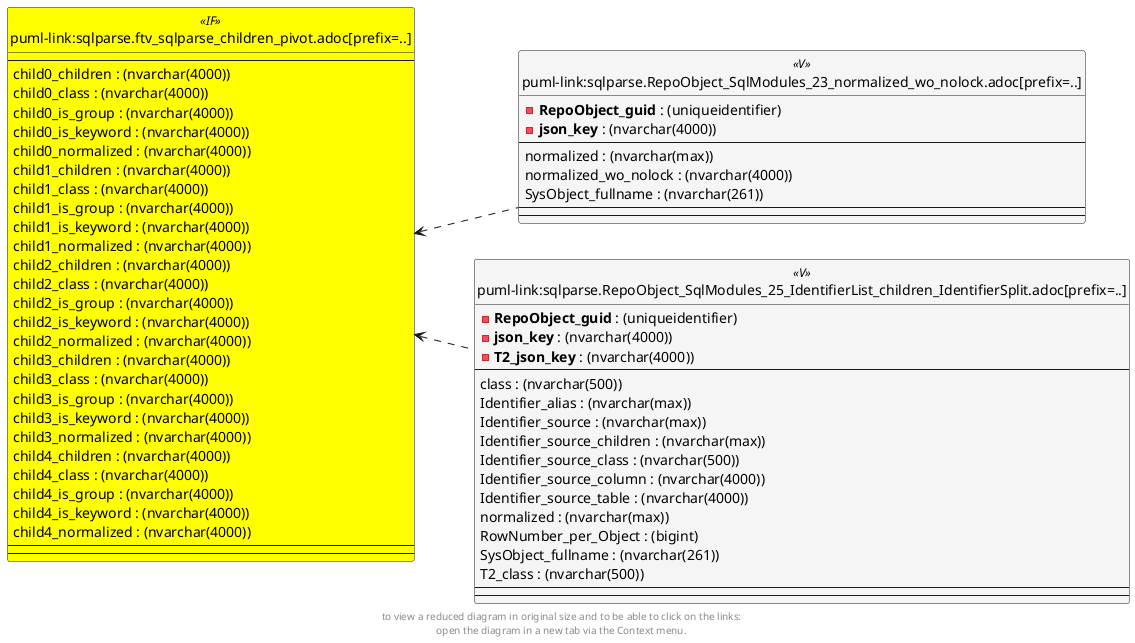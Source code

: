 @startuml
left to right direction
'top to bottom direction
hide circle
'avoide "." issues:
set namespaceSeparator none


skinparam class {
  BackgroundColor White
  BackgroundColor<<FN>> Yellow
  BackgroundColor<<FS>> Yellow
  BackgroundColor<<FT>> LightGray
  BackgroundColor<<IF>> Yellow
  BackgroundColor<<IS>> Yellow
  BackgroundColor<<P>> Aqua
  BackgroundColor<<PC>> Aqua
  BackgroundColor<<SN>> Yellow
  BackgroundColor<<SO>> SlateBlue
  BackgroundColor<<TF>> LightGray
  BackgroundColor<<TR>> Tomato
  BackgroundColor<<U>> White
  BackgroundColor<<V>> WhiteSmoke
  BackgroundColor<<X>> Aqua
}


entity "puml-link:sqlparse.ftv_sqlparse_children_pivot.adoc[prefix=..]" as sqlparse.ftv_sqlparse_children_pivot << IF >> {
  --
  child0_children : (nvarchar(4000))
  child0_class : (nvarchar(4000))
  child0_is_group : (nvarchar(4000))
  child0_is_keyword : (nvarchar(4000))
  child0_normalized : (nvarchar(4000))
  child1_children : (nvarchar(4000))
  child1_class : (nvarchar(4000))
  child1_is_group : (nvarchar(4000))
  child1_is_keyword : (nvarchar(4000))
  child1_normalized : (nvarchar(4000))
  child2_children : (nvarchar(4000))
  child2_class : (nvarchar(4000))
  child2_is_group : (nvarchar(4000))
  child2_is_keyword : (nvarchar(4000))
  child2_normalized : (nvarchar(4000))
  child3_children : (nvarchar(4000))
  child3_class : (nvarchar(4000))
  child3_is_group : (nvarchar(4000))
  child3_is_keyword : (nvarchar(4000))
  child3_normalized : (nvarchar(4000))
  child4_children : (nvarchar(4000))
  child4_class : (nvarchar(4000))
  child4_is_group : (nvarchar(4000))
  child4_is_keyword : (nvarchar(4000))
  child4_normalized : (nvarchar(4000))
  --
  --
}

entity "puml-link:sqlparse.RepoObject_SqlModules_23_normalized_wo_nolock.adoc[prefix=..]" as sqlparse.RepoObject_SqlModules_23_normalized_wo_nolock << V >> {
  - **RepoObject_guid** : (uniqueidentifier)
  - **json_key** : (nvarchar(4000))
  --
  normalized : (nvarchar(max))
  normalized_wo_nolock : (nvarchar(4000))
  SysObject_fullname : (nvarchar(261))
  --
  --
}

entity "puml-link:sqlparse.RepoObject_SqlModules_25_IdentifierList_children_IdentifierSplit.adoc[prefix=..]" as sqlparse.RepoObject_SqlModules_25_IdentifierList_children_IdentifierSplit << V >> {
  - **RepoObject_guid** : (uniqueidentifier)
  - **json_key** : (nvarchar(4000))
  - **T2_json_key** : (nvarchar(4000))
  --
  class : (nvarchar(500))
  Identifier_alias : (nvarchar(max))
  Identifier_source : (nvarchar(max))
  Identifier_source_children : (nvarchar(max))
  Identifier_source_class : (nvarchar(500))
  Identifier_source_column : (nvarchar(4000))
  Identifier_source_table : (nvarchar(4000))
  normalized : (nvarchar(max))
  RowNumber_per_Object : (bigint)
  SysObject_fullname : (nvarchar(261))
  T2_class : (nvarchar(500))
  --
  --
}

sqlparse.ftv_sqlparse_children_pivot <.. sqlparse.RepoObject_SqlModules_23_normalized_wo_nolock
sqlparse.ftv_sqlparse_children_pivot <.. sqlparse.RepoObject_SqlModules_25_IdentifierList_children_IdentifierSplit

footer
to view a reduced diagram in original size and to be able to click on the links:
open the diagram in a new tab via the Context menu.
end footer

@enduml

